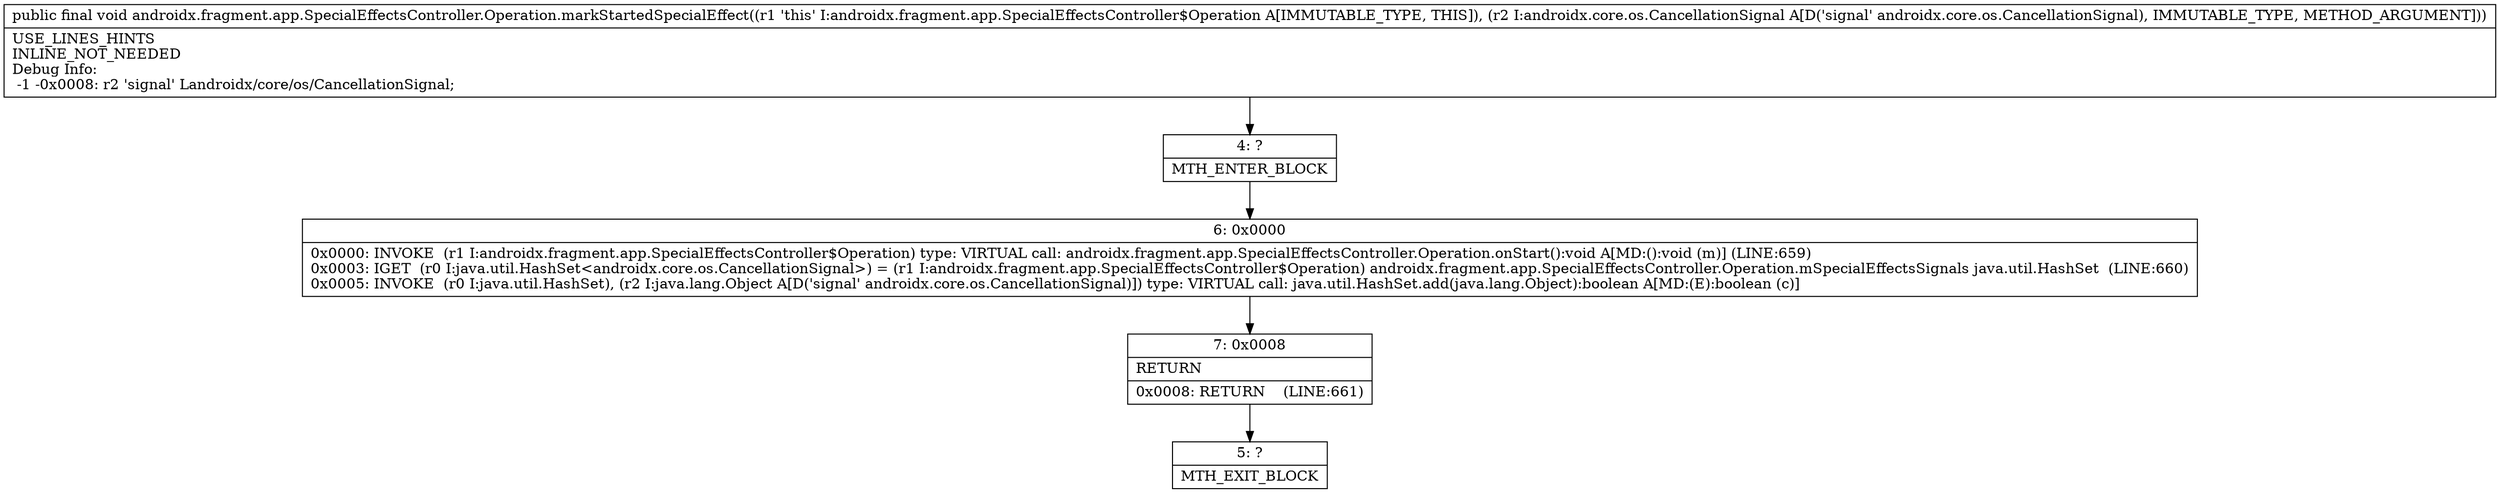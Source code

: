 digraph "CFG forandroidx.fragment.app.SpecialEffectsController.Operation.markStartedSpecialEffect(Landroidx\/core\/os\/CancellationSignal;)V" {
Node_4 [shape=record,label="{4\:\ ?|MTH_ENTER_BLOCK\l}"];
Node_6 [shape=record,label="{6\:\ 0x0000|0x0000: INVOKE  (r1 I:androidx.fragment.app.SpecialEffectsController$Operation) type: VIRTUAL call: androidx.fragment.app.SpecialEffectsController.Operation.onStart():void A[MD:():void (m)] (LINE:659)\l0x0003: IGET  (r0 I:java.util.HashSet\<androidx.core.os.CancellationSignal\>) = (r1 I:androidx.fragment.app.SpecialEffectsController$Operation) androidx.fragment.app.SpecialEffectsController.Operation.mSpecialEffectsSignals java.util.HashSet  (LINE:660)\l0x0005: INVOKE  (r0 I:java.util.HashSet), (r2 I:java.lang.Object A[D('signal' androidx.core.os.CancellationSignal)]) type: VIRTUAL call: java.util.HashSet.add(java.lang.Object):boolean A[MD:(E):boolean (c)]\l}"];
Node_7 [shape=record,label="{7\:\ 0x0008|RETURN\l|0x0008: RETURN    (LINE:661)\l}"];
Node_5 [shape=record,label="{5\:\ ?|MTH_EXIT_BLOCK\l}"];
MethodNode[shape=record,label="{public final void androidx.fragment.app.SpecialEffectsController.Operation.markStartedSpecialEffect((r1 'this' I:androidx.fragment.app.SpecialEffectsController$Operation A[IMMUTABLE_TYPE, THIS]), (r2 I:androidx.core.os.CancellationSignal A[D('signal' androidx.core.os.CancellationSignal), IMMUTABLE_TYPE, METHOD_ARGUMENT]))  | USE_LINES_HINTS\lINLINE_NOT_NEEDED\lDebug Info:\l  \-1 \-0x0008: r2 'signal' Landroidx\/core\/os\/CancellationSignal;\l}"];
MethodNode -> Node_4;Node_4 -> Node_6;
Node_6 -> Node_7;
Node_7 -> Node_5;
}

